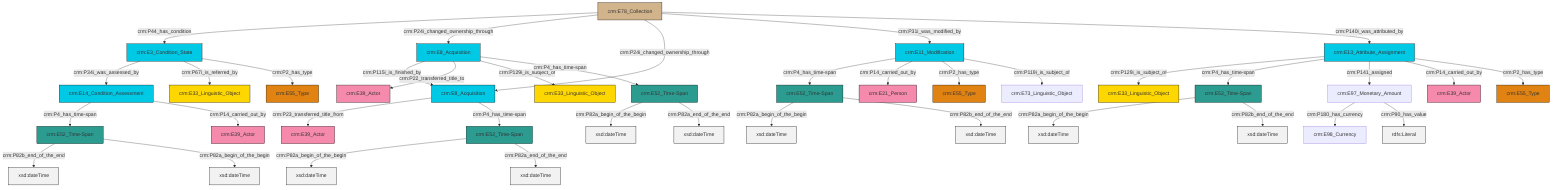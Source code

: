 graph TD
classDef Literal fill:#f2f2f2,stroke:#000000;
classDef CRM_Entity fill:#FFFFFF,stroke:#000000;
classDef Temporal_Entity fill:#00C9E6, stroke:#000000;
classDef Type fill:#E18312, stroke:#000000;
classDef Time-Span fill:#2C9C91, stroke:#000000;
classDef Appellation fill:#FFEB7F, stroke:#000000;
classDef Place fill:#008836, stroke:#000000;
classDef Persistent_Item fill:#B266B2, stroke:#000000;
classDef Conceptual_Object fill:#FFD700, stroke:#000000;
classDef Physical_Thing fill:#D2B48C, stroke:#000000;
classDef Actor fill:#f58aad, stroke:#000000;
classDef PC_Classes fill:#4ce600, stroke:#000000;
classDef Multi fill:#cccccc,stroke:#000000;

0["crm:E52_Time-Span"]:::Time-Span -->|crm:P82a_begin_of_the_begin| 1[xsd:dateTime]:::Literal
2["crm:E3_Condition_State"]:::Temporal_Entity -->|crm:P34i_was_assessed_by| 3["crm:E14_Condition_Assessment"]:::Temporal_Entity
4["crm:E8_Acquisition"]:::Temporal_Entity -->|crm:P115i_is_finished_by| 5["crm:E8_Acquisition"]:::Temporal_Entity
6["crm:E13_Attribute_Assignment"]:::Temporal_Entity -->|crm:P129i_is_subject_of| 7["crm:E33_Linguistic_Object"]:::Conceptual_Object
10["crm:E11_Modification"]:::Temporal_Entity -->|crm:P4_has_time-span| 11["crm:E52_Time-Span"]:::Time-Span
6["crm:E13_Attribute_Assignment"]:::Temporal_Entity -->|crm:P4_has_time-span| 19["crm:E52_Time-Span"]:::Time-Span
3["crm:E14_Condition_Assessment"]:::Temporal_Entity -->|crm:P4_has_time-span| 24["crm:E52_Time-Span"]:::Time-Span
2["crm:E3_Condition_State"]:::Temporal_Entity -->|crm:P67i_is_referred_by| 25["crm:E33_Linguistic_Object"]:::Conceptual_Object
6["crm:E13_Attribute_Assignment"]:::Temporal_Entity -->|crm:P141_assigned| 26["crm:E97_Monetary_Amount"]:::Default
19["crm:E52_Time-Span"]:::Time-Span -->|crm:P82a_begin_of_the_begin| 28[xsd:dateTime]:::Literal
10["crm:E11_Modification"]:::Temporal_Entity -->|crm:P14_carried_out_by| 17["crm:E21_Person"]:::Actor
10["crm:E11_Modification"]:::Temporal_Entity -->|crm:P2_has_type| 30["crm:E55_Type"]:::Type
6["crm:E13_Attribute_Assignment"]:::Temporal_Entity -->|crm:P14_carried_out_by| 31["crm:E39_Actor"]:::Actor
24["crm:E52_Time-Span"]:::Time-Span -->|crm:P82b_end_of_the_end| 33[xsd:dateTime]:::Literal
6["crm:E13_Attribute_Assignment"]:::Temporal_Entity -->|crm:P2_has_type| 22["crm:E55_Type"]:::Type
34["crm:E78_Collection"]:::Physical_Thing -->|crm:P44_has_condition| 2["crm:E3_Condition_State"]:::Temporal_Entity
4["crm:E8_Acquisition"]:::Temporal_Entity -->|crm:P22_transferred_title_to| 38["crm:E39_Actor"]:::Actor
34["crm:E78_Collection"]:::Physical_Thing -->|crm:P24i_changed_ownership_through| 4["crm:E8_Acquisition"]:::Temporal_Entity
34["crm:E78_Collection"]:::Physical_Thing -->|crm:P24i_changed_ownership_through| 5["crm:E8_Acquisition"]:::Temporal_Entity
26["crm:E97_Monetary_Amount"]:::Default -->|crm:P180_has_currency| 41["crm:E98_Currency"]:::Default
24["crm:E52_Time-Span"]:::Time-Span -->|crm:P82a_begin_of_the_begin| 44[xsd:dateTime]:::Literal
2["crm:E3_Condition_State"]:::Temporal_Entity -->|crm:P2_has_type| 45["crm:E55_Type"]:::Type
0["crm:E52_Time-Span"]:::Time-Span -->|crm:P82a_end_of_the_end| 47[xsd:dateTime]:::Literal
19["crm:E52_Time-Span"]:::Time-Span -->|crm:P82b_end_of_the_end| 49[xsd:dateTime]:::Literal
5["crm:E8_Acquisition"]:::Temporal_Entity -->|crm:P23_transferred_title_from| 20["crm:E39_Actor"]:::Actor
4["crm:E8_Acquisition"]:::Temporal_Entity -->|crm:P129i_is_subject_of| 13["crm:E33_Linguistic_Object"]:::Conceptual_Object
34["crm:E78_Collection"]:::Physical_Thing -->|crm:P31i_was_modified_by| 10["crm:E11_Modification"]:::Temporal_Entity
39["crm:E52_Time-Span"]:::Time-Span -->|crm:P82a_begin_of_the_begin| 50[xsd:dateTime]:::Literal
26["crm:E97_Monetary_Amount"]:::Default -->|crm:P90_has_value| 52[rdfs:Literal]:::Literal
3["crm:E14_Condition_Assessment"]:::Temporal_Entity -->|crm:P14_carried_out_by| 15["crm:E39_Actor"]:::Actor
4["crm:E8_Acquisition"]:::Temporal_Entity -->|crm:P4_has_time-span| 39["crm:E52_Time-Span"]:::Time-Span
5["crm:E8_Acquisition"]:::Temporal_Entity -->|crm:P4_has_time-span| 0["crm:E52_Time-Span"]:::Time-Span
11["crm:E52_Time-Span"]:::Time-Span -->|crm:P82a_begin_of_the_begin| 59[xsd:dateTime]:::Literal
10["crm:E11_Modification"]:::Temporal_Entity -->|crm:P119i_is_subject_of| 36["crm:E73_Linguistic_Object"]:::Default
39["crm:E52_Time-Span"]:::Time-Span -->|crm:P82a_end_of_the_end| 61[xsd:dateTime]:::Literal
11["crm:E52_Time-Span"]:::Time-Span -->|crm:P82b_end_of_the_end| 62[xsd:dateTime]:::Literal
34["crm:E78_Collection"]:::Physical_Thing -->|crm:P140i_was_attributed_by| 6["crm:E13_Attribute_Assignment"]:::Temporal_Entity